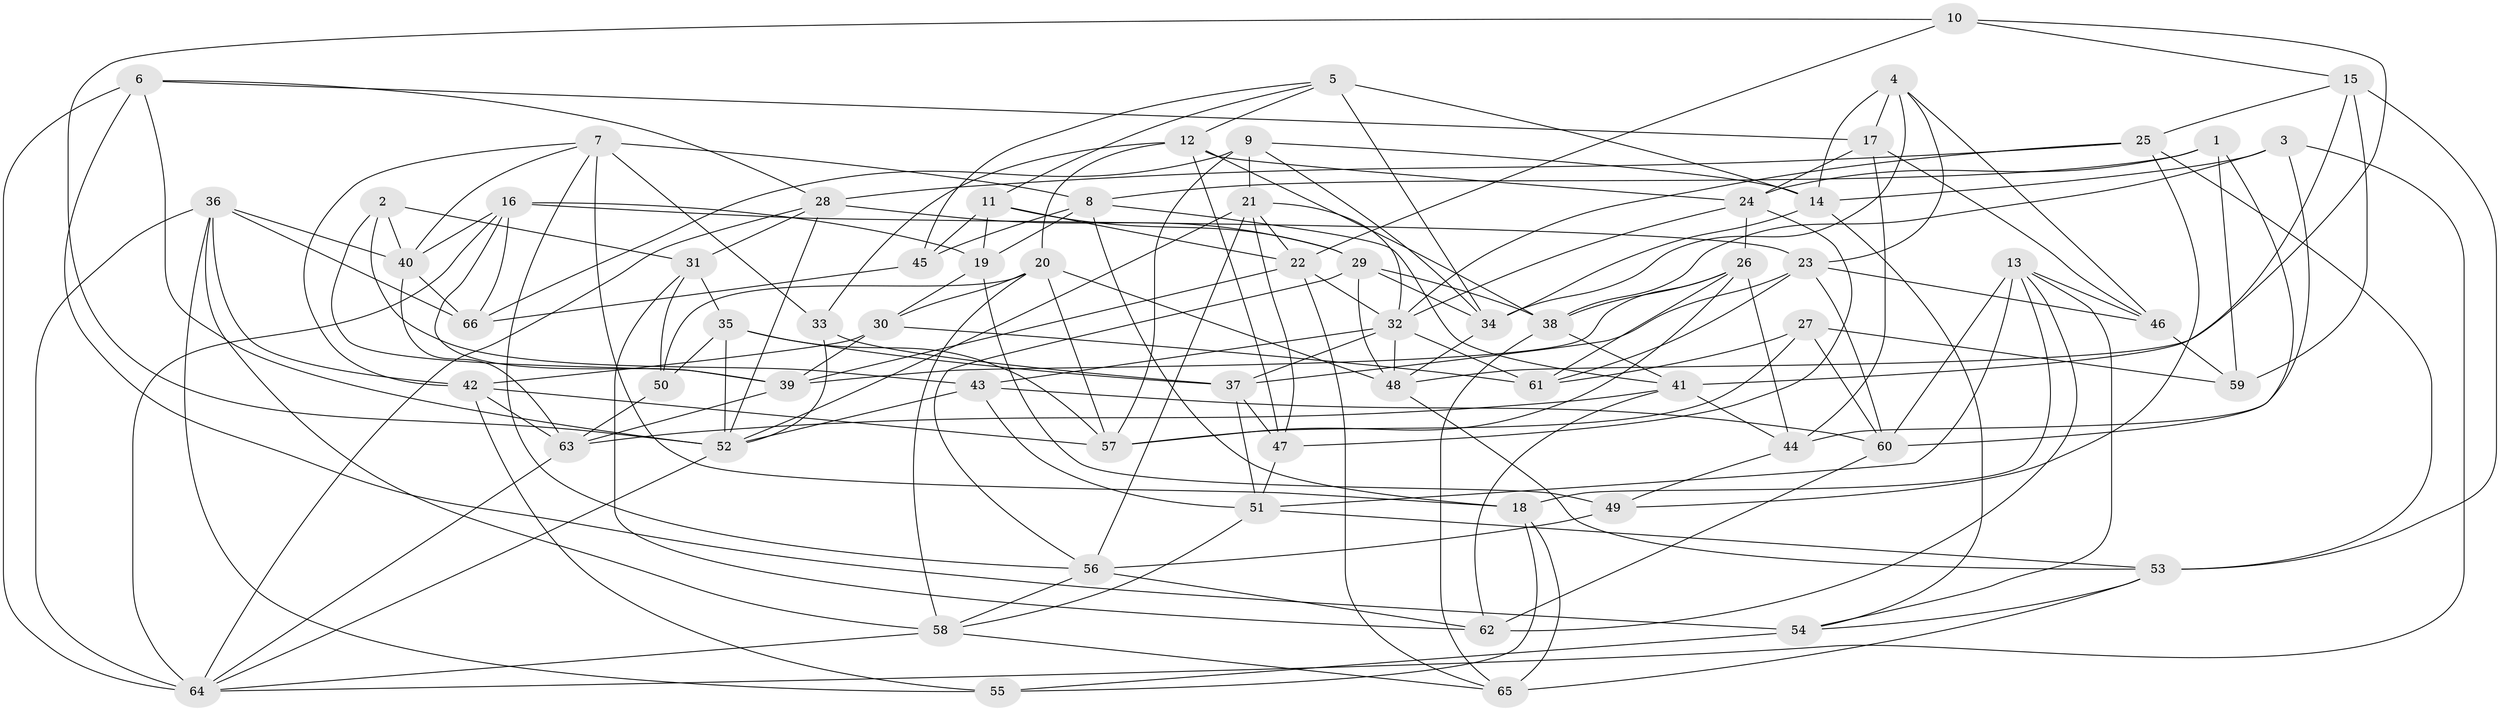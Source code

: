 // original degree distribution, {4: 1.0}
// Generated by graph-tools (version 1.1) at 2025/38/03/04/25 23:38:11]
// undirected, 66 vertices, 179 edges
graph export_dot {
  node [color=gray90,style=filled];
  1;
  2;
  3;
  4;
  5;
  6;
  7;
  8;
  9;
  10;
  11;
  12;
  13;
  14;
  15;
  16;
  17;
  18;
  19;
  20;
  21;
  22;
  23;
  24;
  25;
  26;
  27;
  28;
  29;
  30;
  31;
  32;
  33;
  34;
  35;
  36;
  37;
  38;
  39;
  40;
  41;
  42;
  43;
  44;
  45;
  46;
  47;
  48;
  49;
  50;
  51;
  52;
  53;
  54;
  55;
  56;
  57;
  58;
  59;
  60;
  61;
  62;
  63;
  64;
  65;
  66;
  1 -- 8 [weight=1.0];
  1 -- 24 [weight=1.0];
  1 -- 59 [weight=1.0];
  1 -- 60 [weight=1.0];
  2 -- 31 [weight=1.0];
  2 -- 39 [weight=1.0];
  2 -- 40 [weight=1.0];
  2 -- 43 [weight=1.0];
  3 -- 14 [weight=1.0];
  3 -- 38 [weight=1.0];
  3 -- 44 [weight=1.0];
  3 -- 64 [weight=1.0];
  4 -- 14 [weight=2.0];
  4 -- 17 [weight=1.0];
  4 -- 23 [weight=1.0];
  4 -- 34 [weight=1.0];
  4 -- 46 [weight=1.0];
  5 -- 11 [weight=1.0];
  5 -- 12 [weight=1.0];
  5 -- 14 [weight=2.0];
  5 -- 34 [weight=1.0];
  5 -- 45 [weight=1.0];
  6 -- 17 [weight=1.0];
  6 -- 28 [weight=1.0];
  6 -- 52 [weight=1.0];
  6 -- 54 [weight=2.0];
  6 -- 64 [weight=1.0];
  7 -- 8 [weight=1.0];
  7 -- 18 [weight=1.0];
  7 -- 33 [weight=1.0];
  7 -- 40 [weight=1.0];
  7 -- 42 [weight=1.0];
  7 -- 56 [weight=1.0];
  8 -- 18 [weight=1.0];
  8 -- 19 [weight=1.0];
  8 -- 41 [weight=1.0];
  8 -- 45 [weight=1.0];
  9 -- 14 [weight=1.0];
  9 -- 21 [weight=1.0];
  9 -- 34 [weight=1.0];
  9 -- 57 [weight=1.0];
  9 -- 66 [weight=2.0];
  10 -- 15 [weight=1.0];
  10 -- 22 [weight=1.0];
  10 -- 48 [weight=1.0];
  10 -- 52 [weight=1.0];
  11 -- 19 [weight=2.0];
  11 -- 22 [weight=1.0];
  11 -- 29 [weight=1.0];
  11 -- 45 [weight=1.0];
  12 -- 20 [weight=1.0];
  12 -- 24 [weight=1.0];
  12 -- 33 [weight=1.0];
  12 -- 38 [weight=1.0];
  12 -- 47 [weight=1.0];
  13 -- 18 [weight=1.0];
  13 -- 46 [weight=1.0];
  13 -- 51 [weight=1.0];
  13 -- 54 [weight=1.0];
  13 -- 60 [weight=1.0];
  13 -- 62 [weight=1.0];
  14 -- 34 [weight=1.0];
  14 -- 54 [weight=1.0];
  15 -- 25 [weight=1.0];
  15 -- 41 [weight=1.0];
  15 -- 53 [weight=1.0];
  15 -- 59 [weight=2.0];
  16 -- 19 [weight=1.0];
  16 -- 23 [weight=1.0];
  16 -- 39 [weight=1.0];
  16 -- 40 [weight=1.0];
  16 -- 64 [weight=1.0];
  16 -- 66 [weight=1.0];
  17 -- 24 [weight=1.0];
  17 -- 44 [weight=2.0];
  17 -- 46 [weight=1.0];
  18 -- 55 [weight=1.0];
  18 -- 65 [weight=2.0];
  19 -- 30 [weight=1.0];
  19 -- 49 [weight=1.0];
  20 -- 30 [weight=1.0];
  20 -- 48 [weight=1.0];
  20 -- 50 [weight=1.0];
  20 -- 57 [weight=1.0];
  20 -- 58 [weight=1.0];
  21 -- 22 [weight=1.0];
  21 -- 32 [weight=1.0];
  21 -- 47 [weight=1.0];
  21 -- 52 [weight=1.0];
  21 -- 56 [weight=1.0];
  22 -- 32 [weight=1.0];
  22 -- 39 [weight=1.0];
  22 -- 65 [weight=1.0];
  23 -- 37 [weight=1.0];
  23 -- 46 [weight=1.0];
  23 -- 60 [weight=1.0];
  23 -- 61 [weight=1.0];
  24 -- 26 [weight=1.0];
  24 -- 32 [weight=1.0];
  24 -- 47 [weight=1.0];
  25 -- 28 [weight=1.0];
  25 -- 32 [weight=2.0];
  25 -- 49 [weight=1.0];
  25 -- 53 [weight=1.0];
  26 -- 38 [weight=1.0];
  26 -- 39 [weight=1.0];
  26 -- 44 [weight=1.0];
  26 -- 57 [weight=1.0];
  26 -- 61 [weight=1.0];
  27 -- 57 [weight=1.0];
  27 -- 59 [weight=1.0];
  27 -- 60 [weight=1.0];
  27 -- 61 [weight=1.0];
  28 -- 29 [weight=1.0];
  28 -- 31 [weight=1.0];
  28 -- 52 [weight=1.0];
  28 -- 64 [weight=1.0];
  29 -- 34 [weight=1.0];
  29 -- 38 [weight=1.0];
  29 -- 48 [weight=1.0];
  29 -- 56 [weight=1.0];
  30 -- 39 [weight=1.0];
  30 -- 42 [weight=1.0];
  30 -- 61 [weight=2.0];
  31 -- 35 [weight=1.0];
  31 -- 50 [weight=1.0];
  31 -- 62 [weight=2.0];
  32 -- 37 [weight=1.0];
  32 -- 43 [weight=2.0];
  32 -- 48 [weight=1.0];
  32 -- 61 [weight=1.0];
  33 -- 37 [weight=1.0];
  33 -- 52 [weight=1.0];
  34 -- 48 [weight=1.0];
  35 -- 37 [weight=2.0];
  35 -- 50 [weight=1.0];
  35 -- 52 [weight=1.0];
  35 -- 57 [weight=1.0];
  36 -- 40 [weight=1.0];
  36 -- 42 [weight=1.0];
  36 -- 55 [weight=1.0];
  36 -- 58 [weight=1.0];
  36 -- 64 [weight=1.0];
  36 -- 66 [weight=1.0];
  37 -- 47 [weight=2.0];
  37 -- 51 [weight=1.0];
  38 -- 41 [weight=1.0];
  38 -- 65 [weight=1.0];
  39 -- 63 [weight=1.0];
  40 -- 63 [weight=1.0];
  40 -- 66 [weight=1.0];
  41 -- 44 [weight=1.0];
  41 -- 62 [weight=1.0];
  41 -- 63 [weight=1.0];
  42 -- 55 [weight=1.0];
  42 -- 57 [weight=1.0];
  42 -- 63 [weight=1.0];
  43 -- 51 [weight=1.0];
  43 -- 52 [weight=1.0];
  43 -- 60 [weight=1.0];
  44 -- 49 [weight=1.0];
  45 -- 66 [weight=1.0];
  46 -- 59 [weight=2.0];
  47 -- 51 [weight=1.0];
  48 -- 53 [weight=1.0];
  49 -- 56 [weight=1.0];
  50 -- 63 [weight=1.0];
  51 -- 53 [weight=1.0];
  51 -- 58 [weight=1.0];
  52 -- 64 [weight=1.0];
  53 -- 54 [weight=1.0];
  53 -- 65 [weight=1.0];
  54 -- 55 [weight=1.0];
  56 -- 58 [weight=1.0];
  56 -- 62 [weight=1.0];
  58 -- 64 [weight=1.0];
  58 -- 65 [weight=1.0];
  60 -- 62 [weight=1.0];
  63 -- 64 [weight=1.0];
}
